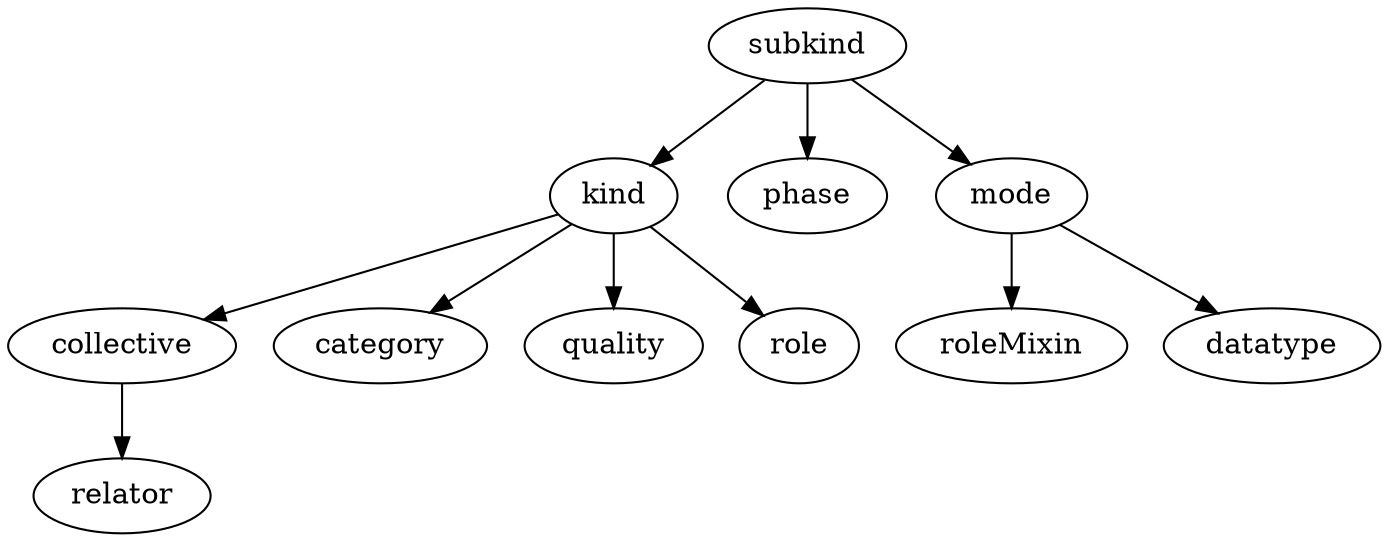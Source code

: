 strict digraph {
subkind;
kind;
phase;
mode;
collective;
category;
quality;
role;
relator;
roleMixin;
datatype;
subkind -> kind;
subkind -> phase;
subkind -> mode;
kind -> collective;
kind -> category;
kind -> quality;
kind -> role;
mode -> roleMixin;
mode -> datatype;
collective -> relator;
}
